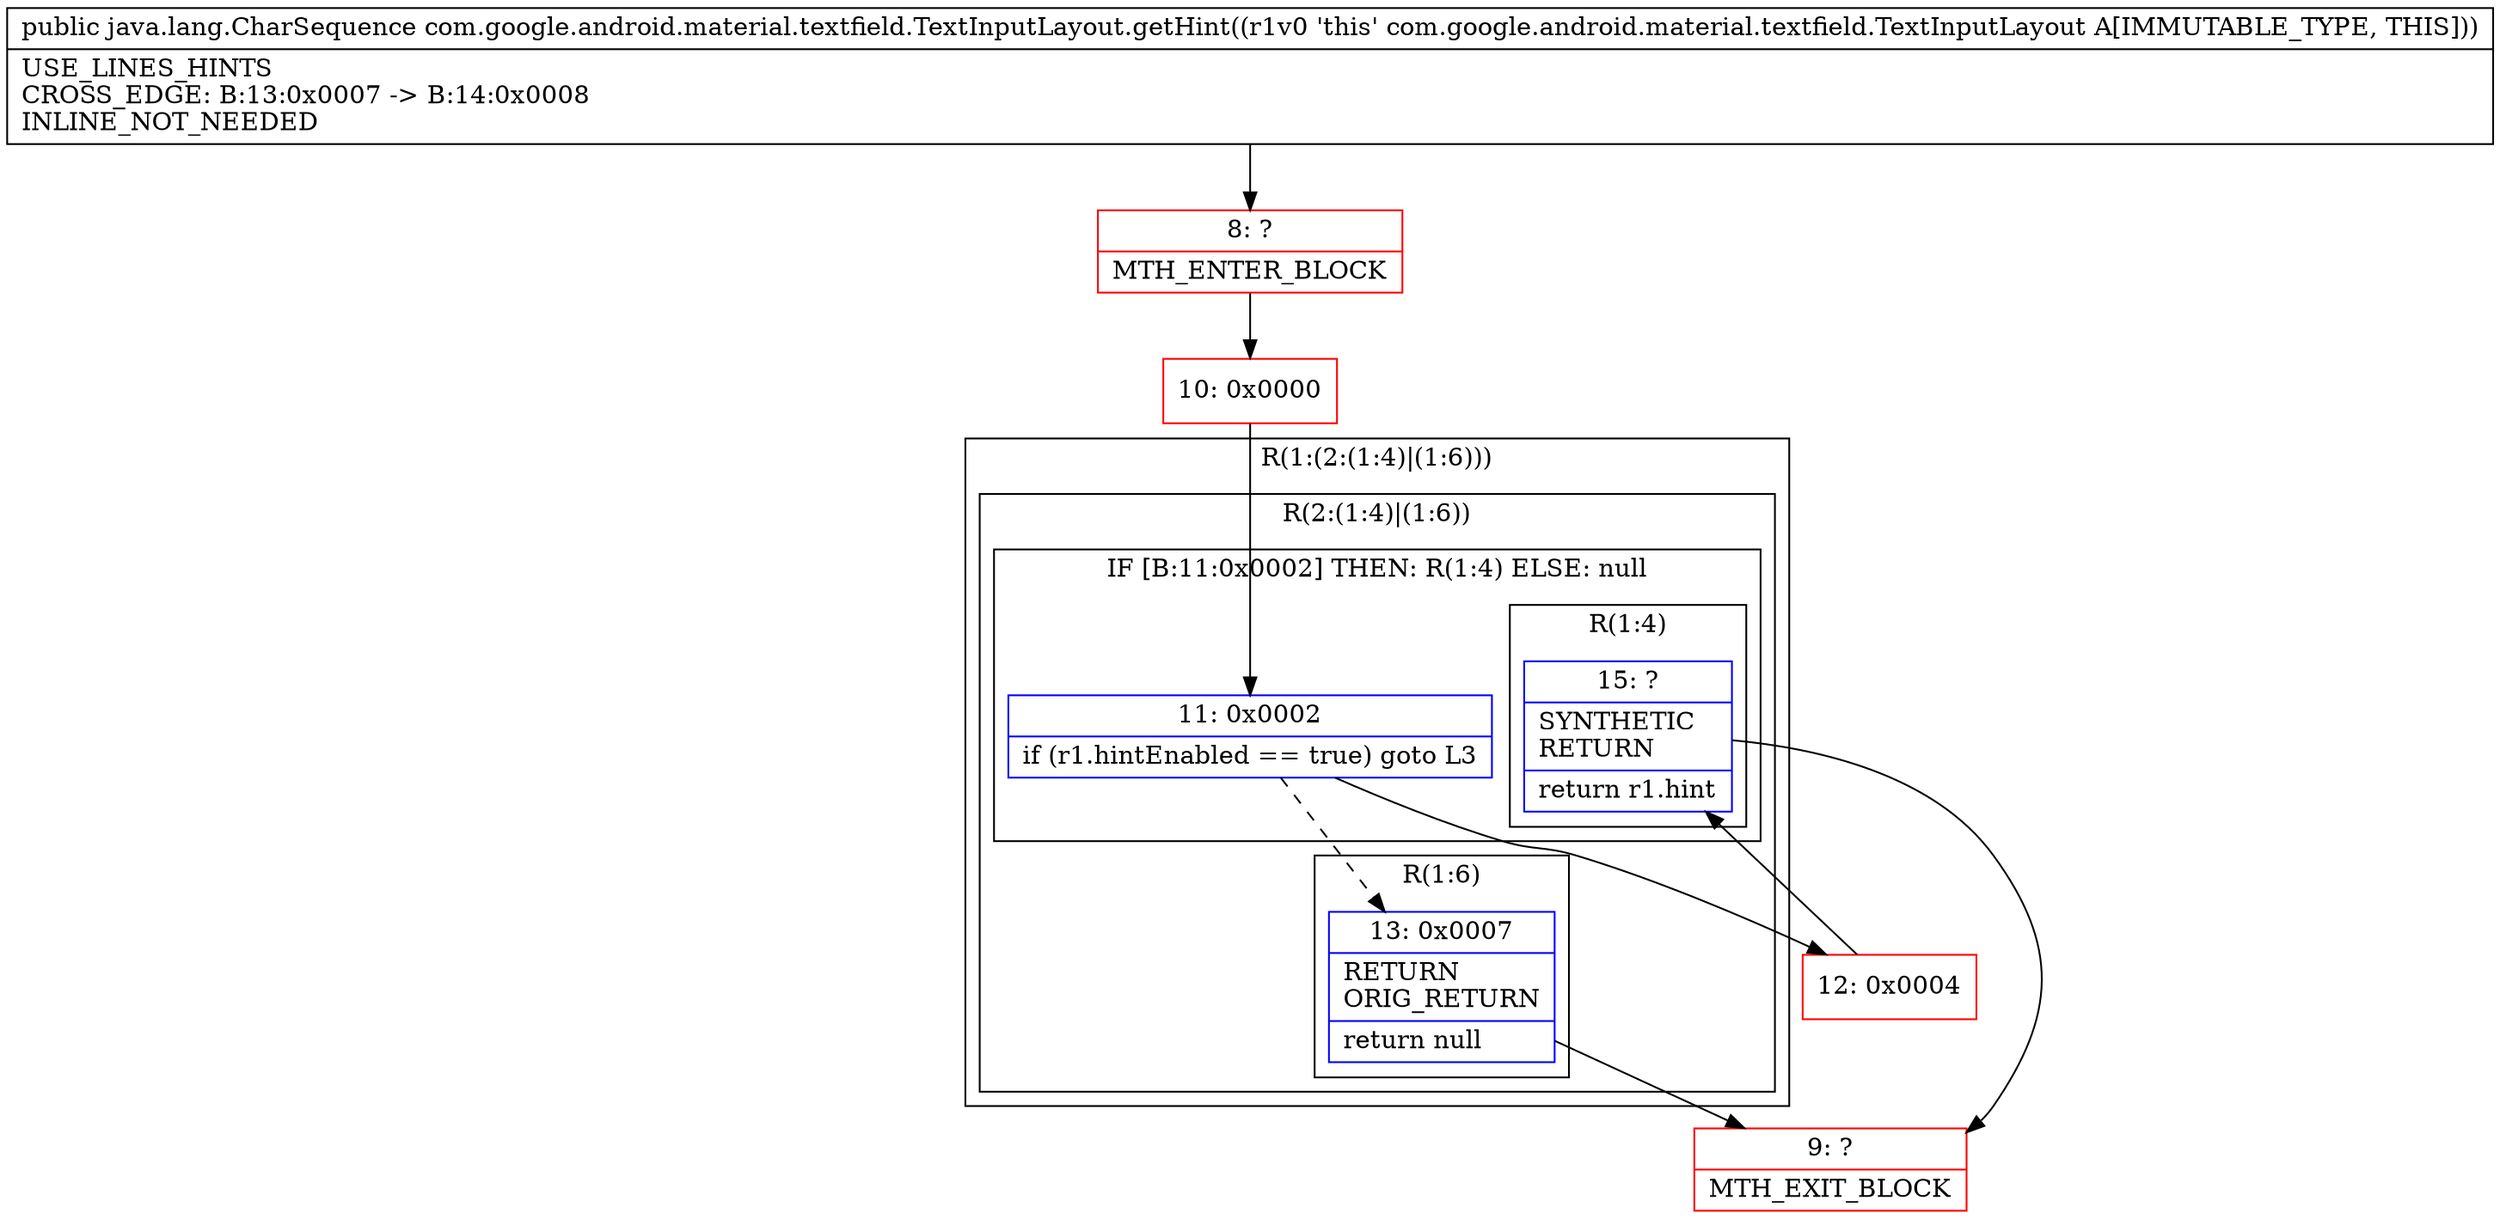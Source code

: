 digraph "CFG forcom.google.android.material.textfield.TextInputLayout.getHint()Ljava\/lang\/CharSequence;" {
subgraph cluster_Region_349647015 {
label = "R(1:(2:(1:4)|(1:6)))";
node [shape=record,color=blue];
subgraph cluster_Region_1434381547 {
label = "R(2:(1:4)|(1:6))";
node [shape=record,color=blue];
subgraph cluster_IfRegion_263847589 {
label = "IF [B:11:0x0002] THEN: R(1:4) ELSE: null";
node [shape=record,color=blue];
Node_11 [shape=record,label="{11\:\ 0x0002|if (r1.hintEnabled == true) goto L3\l}"];
subgraph cluster_Region_938068799 {
label = "R(1:4)";
node [shape=record,color=blue];
Node_15 [shape=record,label="{15\:\ ?|SYNTHETIC\lRETURN\l|return r1.hint\l}"];
}
}
subgraph cluster_Region_446076781 {
label = "R(1:6)";
node [shape=record,color=blue];
Node_13 [shape=record,label="{13\:\ 0x0007|RETURN\lORIG_RETURN\l|return null\l}"];
}
}
}
Node_8 [shape=record,color=red,label="{8\:\ ?|MTH_ENTER_BLOCK\l}"];
Node_10 [shape=record,color=red,label="{10\:\ 0x0000}"];
Node_12 [shape=record,color=red,label="{12\:\ 0x0004}"];
Node_9 [shape=record,color=red,label="{9\:\ ?|MTH_EXIT_BLOCK\l}"];
MethodNode[shape=record,label="{public java.lang.CharSequence com.google.android.material.textfield.TextInputLayout.getHint((r1v0 'this' com.google.android.material.textfield.TextInputLayout A[IMMUTABLE_TYPE, THIS]))  | USE_LINES_HINTS\lCROSS_EDGE: B:13:0x0007 \-\> B:14:0x0008\lINLINE_NOT_NEEDED\l}"];
MethodNode -> Node_8;Node_11 -> Node_12;
Node_11 -> Node_13[style=dashed];
Node_15 -> Node_9;
Node_13 -> Node_9;
Node_8 -> Node_10;
Node_10 -> Node_11;
Node_12 -> Node_15;
}

